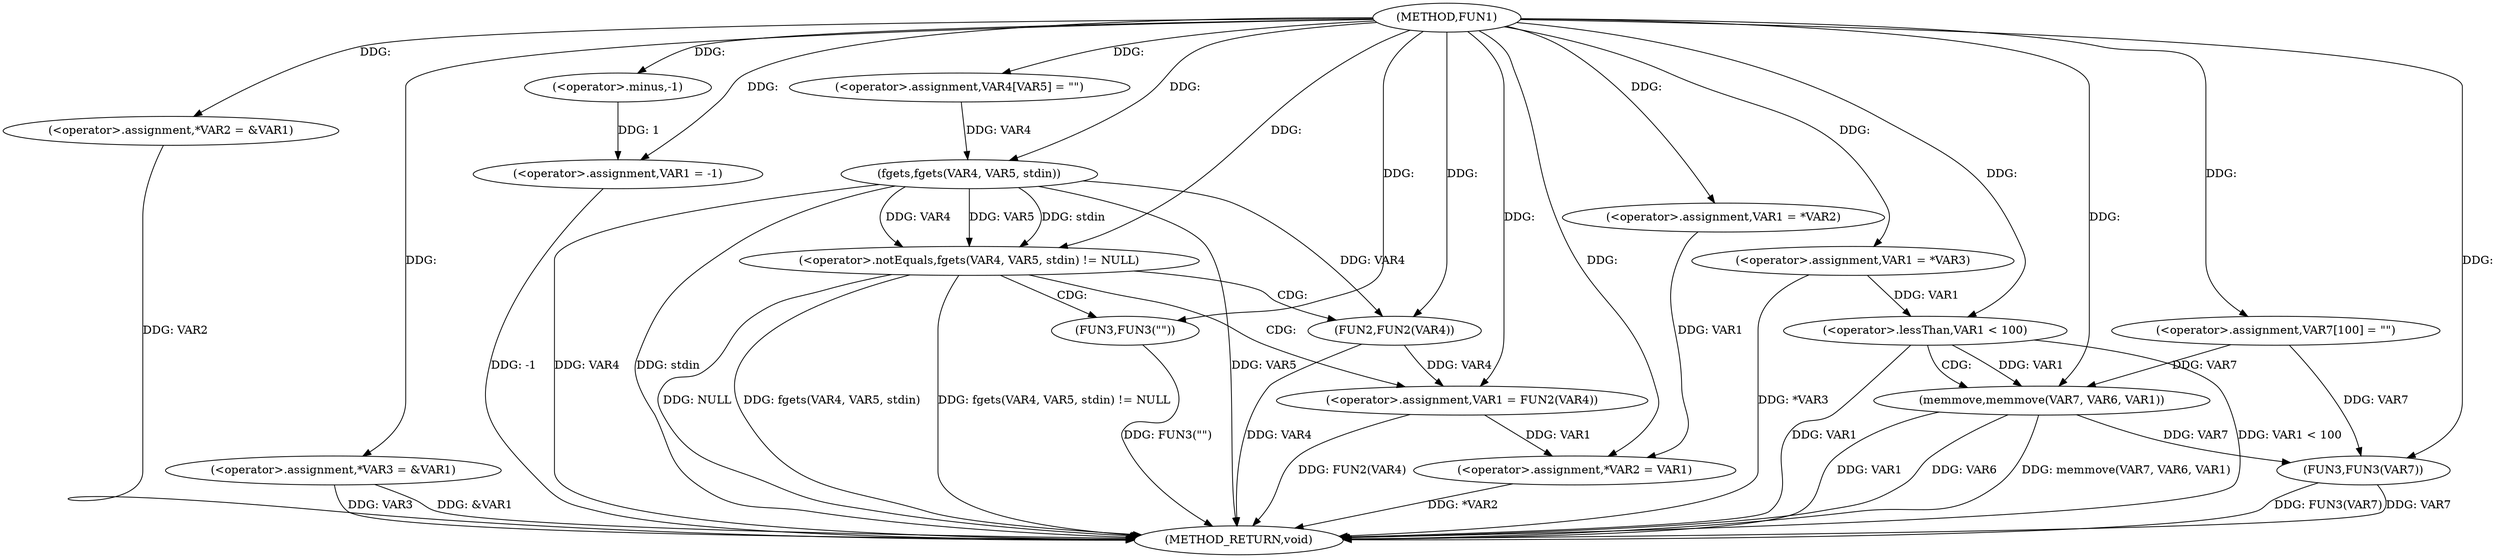 digraph FUN1 {  
"1000100" [label = "(METHOD,FUN1)" ]
"1000171" [label = "(METHOD_RETURN,void)" ]
"1000104" [label = "(<operator>.assignment,*VAR2 = &VAR1)" ]
"1000109" [label = "(<operator>.assignment,*VAR3 = &VAR1)" ]
"1000113" [label = "(<operator>.assignment,VAR1 = -1)" ]
"1000115" [label = "(<operator>.minus,-1)" ]
"1000119" [label = "(<operator>.assignment,VAR1 = *VAR2)" ]
"1000125" [label = "(<operator>.assignment,VAR4[VAR5] = \"\")" ]
"1000129" [label = "(<operator>.notEquals,fgets(VAR4, VAR5, stdin) != NULL)" ]
"1000130" [label = "(fgets,fgets(VAR4, VAR5, stdin))" ]
"1000136" [label = "(<operator>.assignment,VAR1 = FUN2(VAR4))" ]
"1000138" [label = "(FUN2,FUN2(VAR4))" ]
"1000142" [label = "(FUN3,FUN3(\"\"))" ]
"1000144" [label = "(<operator>.assignment,*VAR2 = VAR1)" ]
"1000150" [label = "(<operator>.assignment,VAR1 = *VAR3)" ]
"1000157" [label = "(<operator>.assignment,VAR7[100] = \"\")" ]
"1000161" [label = "(<operator>.lessThan,VAR1 < 100)" ]
"1000165" [label = "(memmove,memmove(VAR7, VAR6, VAR1))" ]
"1000169" [label = "(FUN3,FUN3(VAR7))" ]
  "1000142" -> "1000171"  [ label = "DDG: FUN3(\"\")"] 
  "1000169" -> "1000171"  [ label = "DDG: FUN3(VAR7)"] 
  "1000104" -> "1000171"  [ label = "DDG: VAR2"] 
  "1000150" -> "1000171"  [ label = "DDG: *VAR3"] 
  "1000113" -> "1000171"  [ label = "DDG: -1"] 
  "1000130" -> "1000171"  [ label = "DDG: stdin"] 
  "1000136" -> "1000171"  [ label = "DDG: FUN2(VAR4)"] 
  "1000161" -> "1000171"  [ label = "DDG: VAR1"] 
  "1000165" -> "1000171"  [ label = "DDG: VAR1"] 
  "1000129" -> "1000171"  [ label = "DDG: fgets(VAR4, VAR5, stdin)"] 
  "1000130" -> "1000171"  [ label = "DDG: VAR5"] 
  "1000138" -> "1000171"  [ label = "DDG: VAR4"] 
  "1000129" -> "1000171"  [ label = "DDG: fgets(VAR4, VAR5, stdin) != NULL"] 
  "1000165" -> "1000171"  [ label = "DDG: VAR6"] 
  "1000129" -> "1000171"  [ label = "DDG: NULL"] 
  "1000109" -> "1000171"  [ label = "DDG: VAR3"] 
  "1000144" -> "1000171"  [ label = "DDG: *VAR2"] 
  "1000169" -> "1000171"  [ label = "DDG: VAR7"] 
  "1000109" -> "1000171"  [ label = "DDG: &VAR1"] 
  "1000161" -> "1000171"  [ label = "DDG: VAR1 < 100"] 
  "1000130" -> "1000171"  [ label = "DDG: VAR4"] 
  "1000165" -> "1000171"  [ label = "DDG: memmove(VAR7, VAR6, VAR1)"] 
  "1000100" -> "1000104"  [ label = "DDG: "] 
  "1000100" -> "1000109"  [ label = "DDG: "] 
  "1000115" -> "1000113"  [ label = "DDG: 1"] 
  "1000100" -> "1000113"  [ label = "DDG: "] 
  "1000100" -> "1000115"  [ label = "DDG: "] 
  "1000100" -> "1000119"  [ label = "DDG: "] 
  "1000100" -> "1000125"  [ label = "DDG: "] 
  "1000130" -> "1000129"  [ label = "DDG: VAR4"] 
  "1000130" -> "1000129"  [ label = "DDG: VAR5"] 
  "1000130" -> "1000129"  [ label = "DDG: stdin"] 
  "1000125" -> "1000130"  [ label = "DDG: VAR4"] 
  "1000100" -> "1000130"  [ label = "DDG: "] 
  "1000100" -> "1000129"  [ label = "DDG: "] 
  "1000138" -> "1000136"  [ label = "DDG: VAR4"] 
  "1000100" -> "1000136"  [ label = "DDG: "] 
  "1000130" -> "1000138"  [ label = "DDG: VAR4"] 
  "1000100" -> "1000138"  [ label = "DDG: "] 
  "1000100" -> "1000142"  [ label = "DDG: "] 
  "1000119" -> "1000144"  [ label = "DDG: VAR1"] 
  "1000136" -> "1000144"  [ label = "DDG: VAR1"] 
  "1000100" -> "1000144"  [ label = "DDG: "] 
  "1000100" -> "1000150"  [ label = "DDG: "] 
  "1000100" -> "1000157"  [ label = "DDG: "] 
  "1000150" -> "1000161"  [ label = "DDG: VAR1"] 
  "1000100" -> "1000161"  [ label = "DDG: "] 
  "1000157" -> "1000165"  [ label = "DDG: VAR7"] 
  "1000100" -> "1000165"  [ label = "DDG: "] 
  "1000161" -> "1000165"  [ label = "DDG: VAR1"] 
  "1000165" -> "1000169"  [ label = "DDG: VAR7"] 
  "1000157" -> "1000169"  [ label = "DDG: VAR7"] 
  "1000100" -> "1000169"  [ label = "DDG: "] 
  "1000129" -> "1000142"  [ label = "CDG: "] 
  "1000129" -> "1000136"  [ label = "CDG: "] 
  "1000129" -> "1000138"  [ label = "CDG: "] 
  "1000161" -> "1000165"  [ label = "CDG: "] 
}
